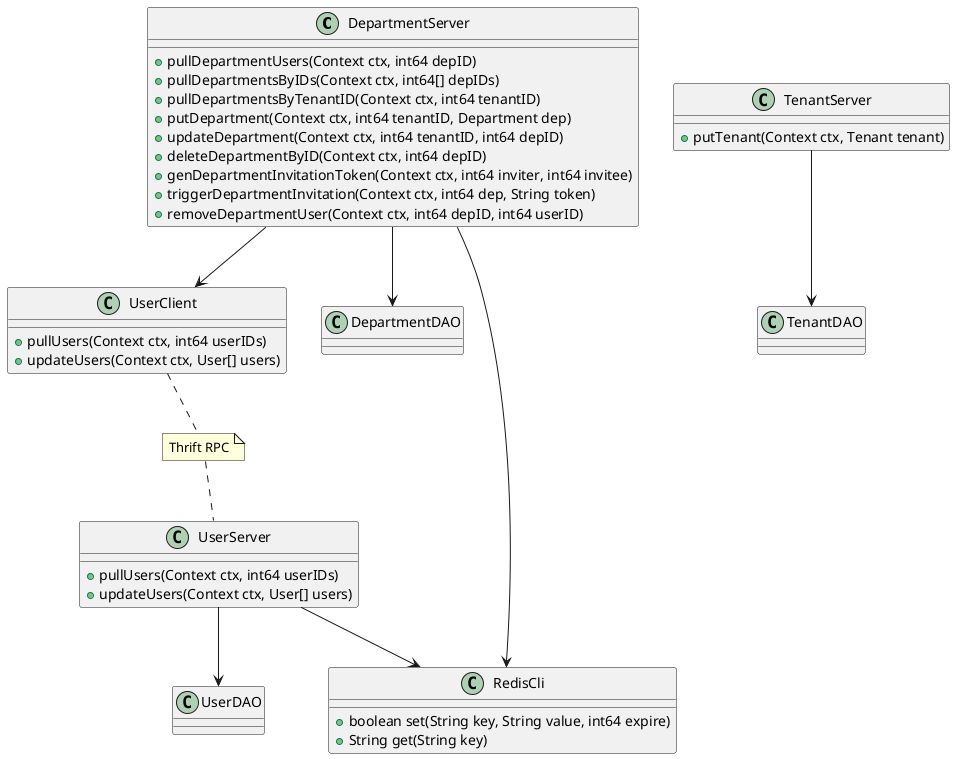 @startuml

class DepartmentServer {
    + pullDepartmentUsers(Context ctx, int64 depID)
    + pullDepartmentsByIDs(Context ctx, int64[] depIDs)
    + pullDepartmentsByTenantID(Context ctx, int64 tenantID)
    + putDepartment(Context ctx, int64 tenantID, Department dep)
    + updateDepartment(Context ctx, int64 tenantID, int64 depID)
    + deleteDepartmentByID(Context ctx, int64 depID)
    + genDepartmentInvitationToken(Context ctx, int64 inviter, int64 invitee)
'    + pullDepartmentInvitationToken(Context ctx, int64 dep, int64 userID)
    + triggerDepartmentInvitation(Context ctx, int64 dep, String token)
    + removeDepartmentUser(Context ctx, int64 depID, int64 userID)
}

DepartmentServer --> UserClient
DepartmentServer --> DepartmentDAO
DepartmentServer --> RedisCli

class TenantServer {
    + putTenant(Context ctx, Tenant tenant)
}

TenantServer --> TenantDAO

class UserClient {
    + pullUsers(Context ctx, int64 userIDs)
    + updateUsers(Context ctx, User[] users)
}

note "Thrift RPC" as n1
UserClient ..n1
n1.. UserServer

class UserServer {
    + pullUsers(Context ctx, int64 userIDs)
    + updateUsers(Context ctx, User[] users)
}

UserServer --> UserDAO
UserServer --> RedisCli

class UserDAO {}
class DepartmentDAO {}

class RedisCli {
    + boolean set(String key, String value, int64 expire)
    + String get(String key)
}

@enduml